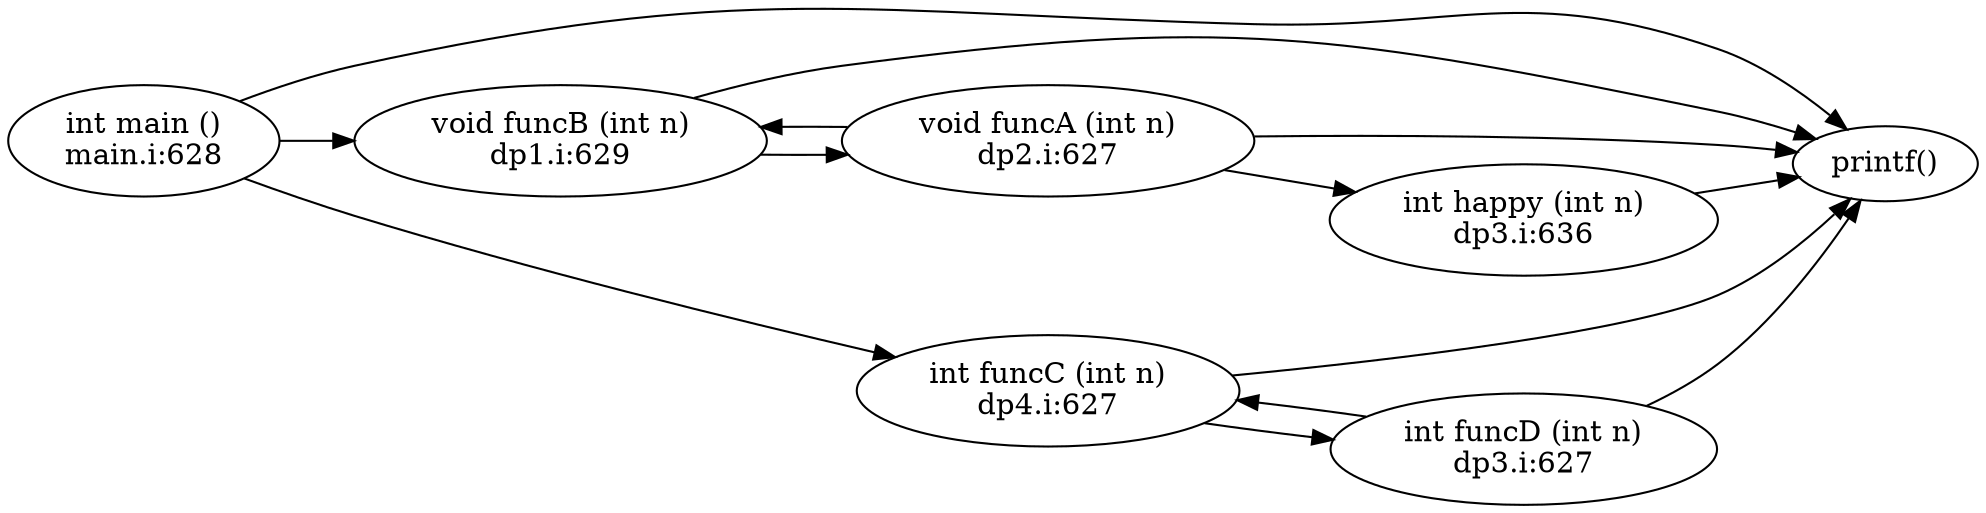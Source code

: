 digraph G {
rankdir="LR";
    main [label="int main ()
main.i:628"]
    main -> printf
    main -> funcB
    main -> funcC
    printf [label="printf()"]
    funcB [label="void funcB (int n)
dp1.i:629"]
    funcB -> printf
    funcB -> funcA
    funcA [label="void funcA (int n)
dp2.i:627"]
    funcA -> printf
    funcA -> happy
    funcA -> funcB
    happy [label="int happy (int n)
dp3.i:636"]
    happy -> printf
    funcC [label="int funcC (int n)
dp4.i:627"]
    funcC -> printf
    funcC -> funcD
    funcD [label="int funcD (int n)
dp3.i:627"]
    funcD -> printf
    funcD -> funcC
}
